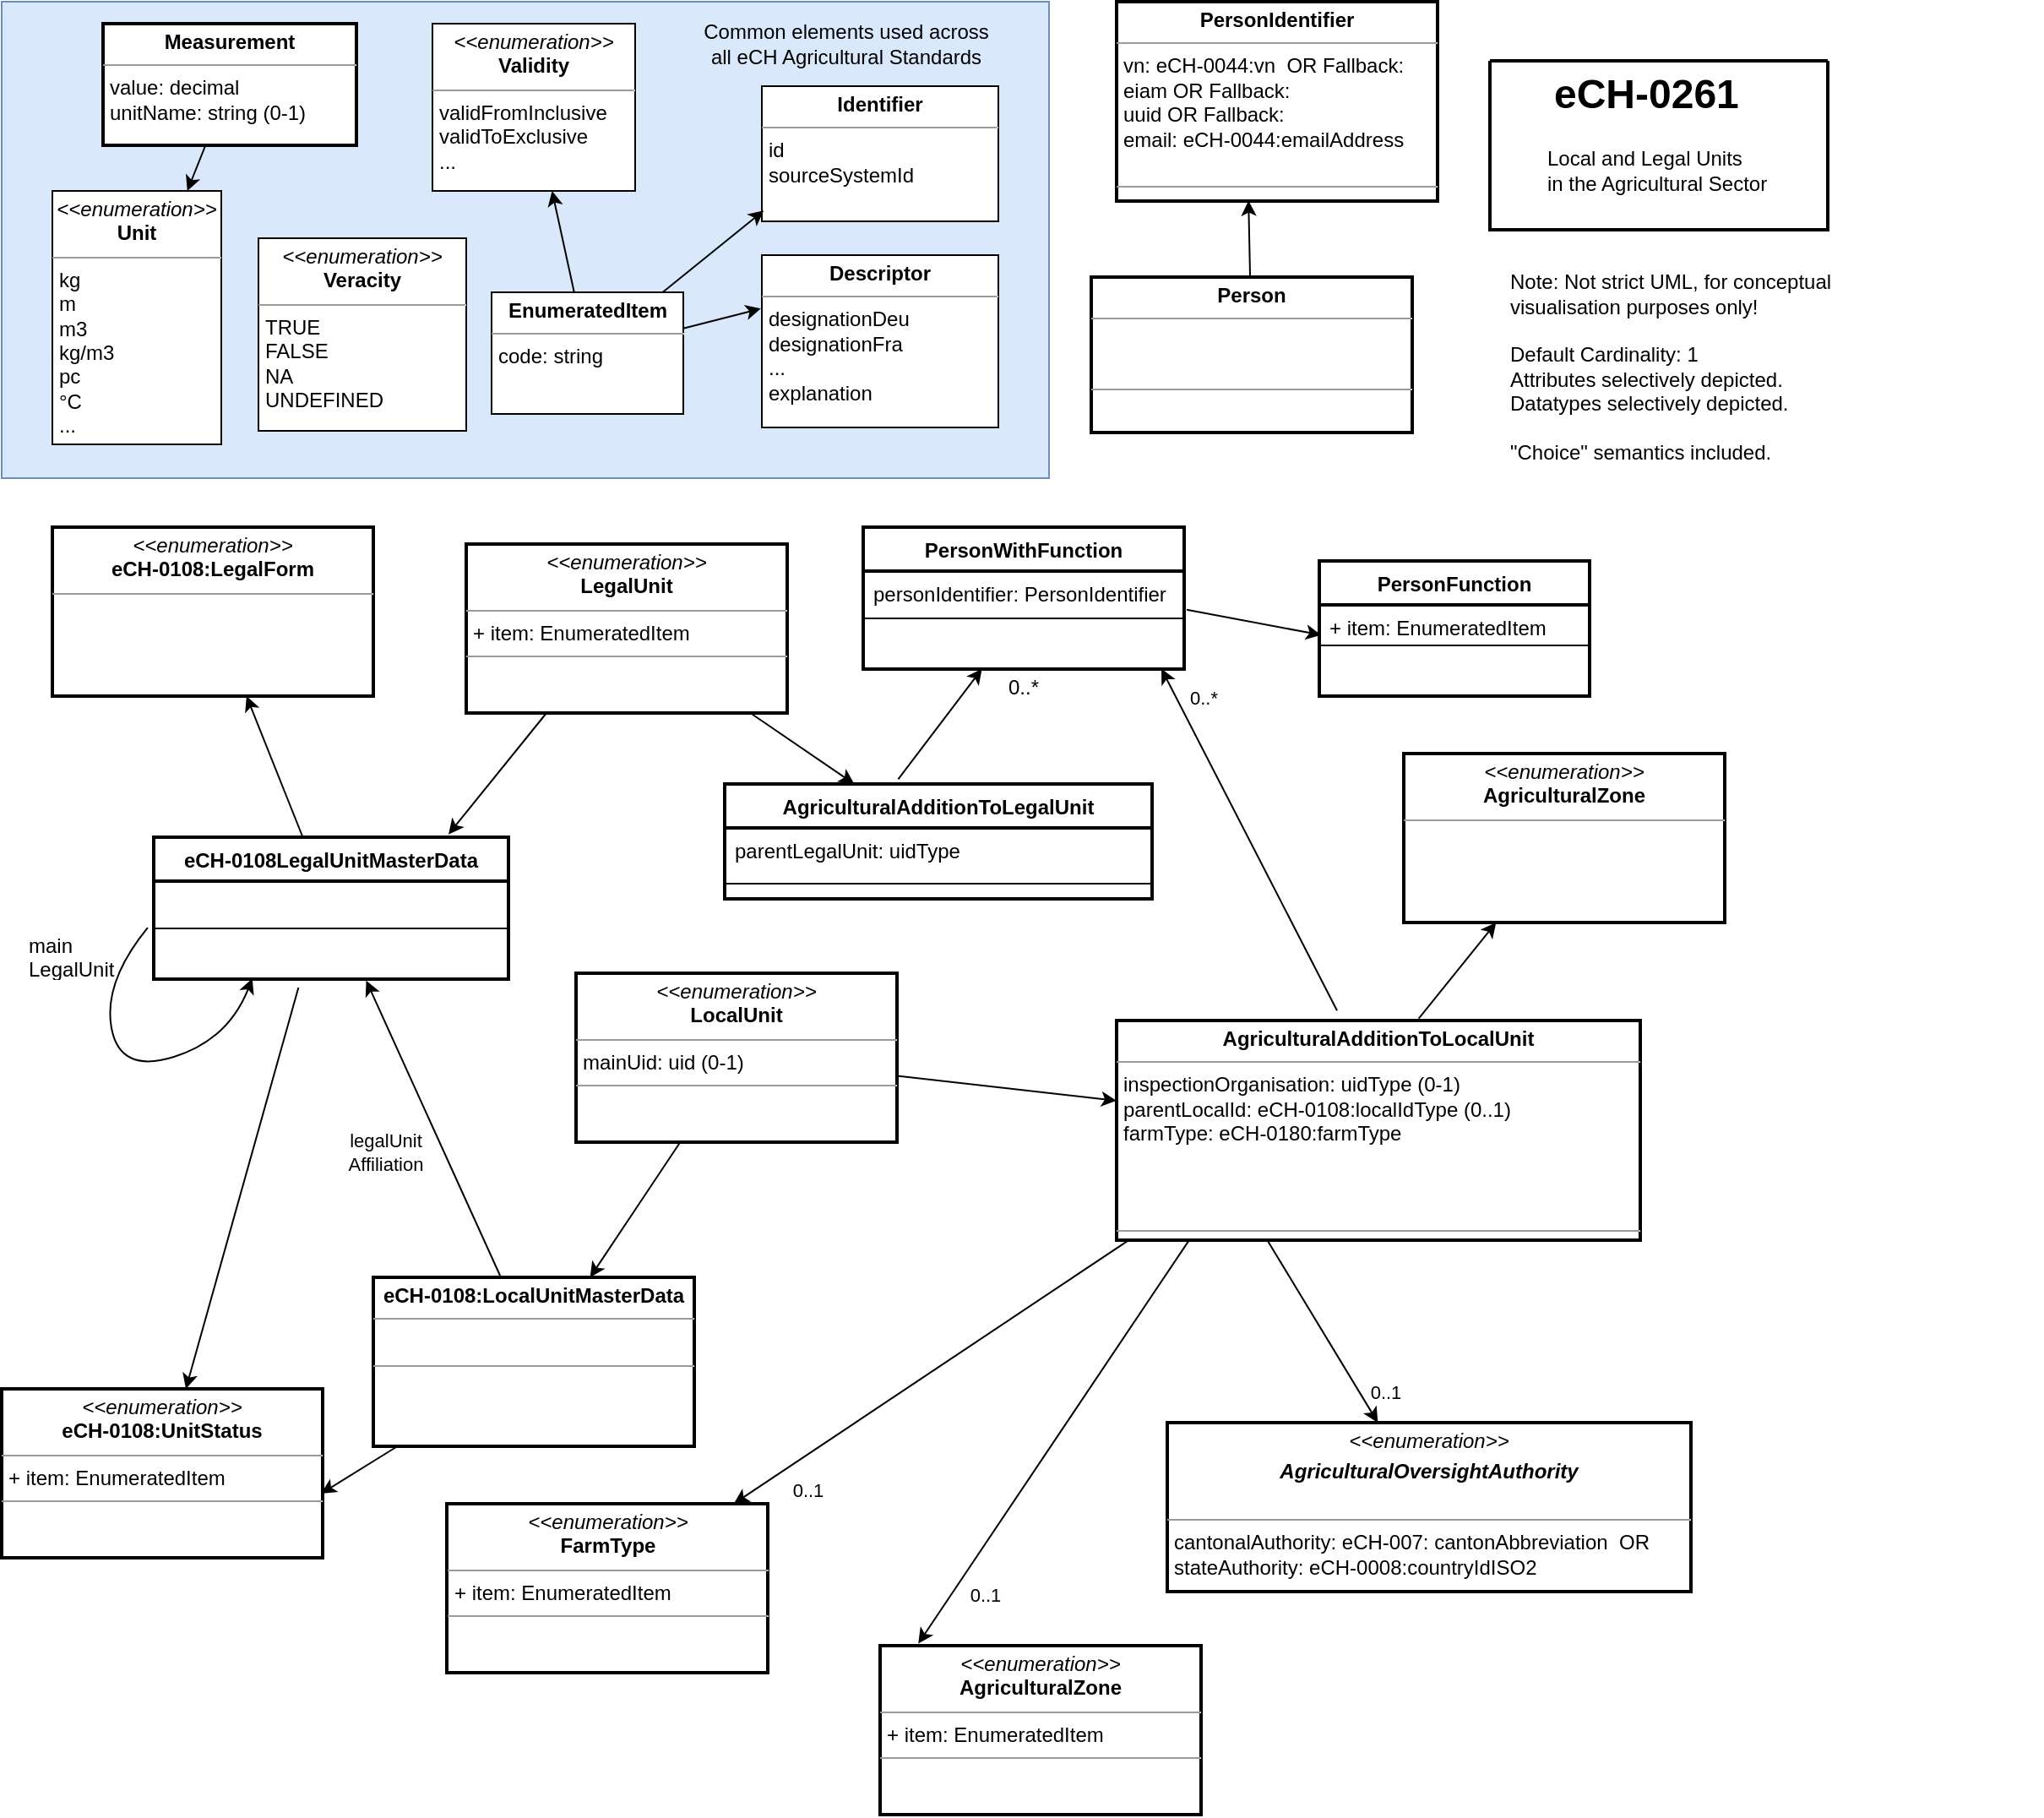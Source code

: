 <mxfile version="23.1.1" type="device">
  <diagram id="C5RBs43oDa-KdzZeNtuy" name="Page-1">
    <mxGraphModel dx="1514" dy="831" grid="1" gridSize="10" guides="1" tooltips="1" connect="1" arrows="1" fold="1" page="1" pageScale="1" pageWidth="1169" pageHeight="1654" math="0" shadow="0">
      <root>
        <mxCell id="WIyWlLk6GJQsqaUBKTNV-0" />
        <mxCell id="WIyWlLk6GJQsqaUBKTNV-1" parent="WIyWlLk6GJQsqaUBKTNV-0" />
        <mxCell id="9_fdUrSxjmN1W93VfHhp-2" value="" style="rounded=0;whiteSpace=wrap;html=1;fillColor=#dae8fc;strokeColor=#6c8ebf;fontFamily=Helvetica;" parent="WIyWlLk6GJQsqaUBKTNV-1" vertex="1">
          <mxGeometry x="30" y="28" width="620" height="282" as="geometry" />
        </mxCell>
        <mxCell id="9_fdUrSxjmN1W93VfHhp-0" value="&lt;p style=&quot;margin:0px;margin-top:4px;text-align:center;&quot;&gt;&lt;i&gt;&amp;lt;&amp;lt;enumeration&amp;gt;&amp;gt;&lt;/i&gt;&lt;br&gt;&lt;b&gt;Unit&lt;/b&gt;&lt;/p&gt;&lt;hr size=&quot;1&quot;&gt;&lt;p style=&quot;margin:0px;margin-left:4px;&quot;&gt;kg&lt;/p&gt;&lt;p style=&quot;margin:0px;margin-left:4px;&quot;&gt;m&lt;/p&gt;&lt;p style=&quot;margin:0px;margin-left:4px;&quot;&gt;m3&lt;/p&gt;&lt;p style=&quot;margin:0px;margin-left:4px;&quot;&gt;kg/m3&lt;/p&gt;&lt;p style=&quot;margin:0px;margin-left:4px;&quot;&gt;pc&lt;/p&gt;&lt;p style=&quot;margin:0px;margin-left:4px;&quot;&gt;°C&lt;/p&gt;&lt;p style=&quot;margin:0px;margin-left:4px;&quot;&gt;...&lt;/p&gt;" style="verticalAlign=top;align=left;overflow=fill;fontSize=12;fontFamily=Helvetica;html=1;sketch=0;" parent="WIyWlLk6GJQsqaUBKTNV-1" vertex="1">
          <mxGeometry x="60" y="140" width="100" height="150" as="geometry" />
        </mxCell>
        <mxCell id="9_fdUrSxjmN1W93VfHhp-4" value="Common elements used across all eCH Agricultural Standards" style="text;html=1;strokeColor=none;fillColor=none;align=center;verticalAlign=middle;whiteSpace=wrap;rounded=0;strokeWidth=2;fontFamily=Helvetica;" parent="WIyWlLk6GJQsqaUBKTNV-1" vertex="1">
          <mxGeometry x="440" y="38" width="180" height="30" as="geometry" />
        </mxCell>
        <mxCell id="9_fdUrSxjmN1W93VfHhp-12" value="&lt;p style=&quot;margin:0px;margin-top:4px;text-align:center;&quot;&gt;&lt;b&gt;Identifier&lt;/b&gt;&lt;/p&gt;&lt;hr size=&quot;1&quot;&gt;&lt;p style=&quot;margin:0px;margin-left:4px;&quot;&gt;id&lt;/p&gt;&lt;p style=&quot;margin:0px;margin-left:4px;&quot;&gt;sourceSystemId&lt;/p&gt;" style="verticalAlign=top;align=left;overflow=fill;fontSize=12;fontFamily=Helvetica;html=1;sketch=0;" parent="WIyWlLk6GJQsqaUBKTNV-1" vertex="1">
          <mxGeometry x="480" y="78" width="140" height="80" as="geometry" />
        </mxCell>
        <mxCell id="9_fdUrSxjmN1W93VfHhp-13" value="&lt;p style=&quot;margin:0px;margin-top:4px;text-align:center;&quot;&gt;&lt;b&gt;Descriptor&lt;/b&gt;&lt;/p&gt;&lt;hr size=&quot;1&quot;&gt;&lt;p style=&quot;margin:0px;margin-left:4px;&quot;&gt;designationDeu&lt;/p&gt;&lt;p style=&quot;margin:0px;margin-left:4px;&quot;&gt;designationFra&lt;/p&gt;&lt;p style=&quot;margin:0px;margin-left:4px;&quot;&gt;...&lt;/p&gt;&lt;p style=&quot;margin:0px;margin-left:4px;&quot;&gt;explanation&lt;/p&gt;" style="verticalAlign=top;align=left;overflow=fill;fontSize=12;fontFamily=Helvetica;html=1;sketch=0;" parent="WIyWlLk6GJQsqaUBKTNV-1" vertex="1">
          <mxGeometry x="480" y="178" width="140" height="102" as="geometry" />
        </mxCell>
        <mxCell id="A5fvS7BDDAw0l9XVEY4Y-0" value="eCH-0108LegalUnitMasterData" style="swimlane;fontStyle=1;align=center;verticalAlign=top;childLayout=stackLayout;horizontal=1;startSize=26;horizontalStack=0;resizeParent=1;resizeParentMax=0;resizeLast=0;collapsible=1;marginBottom=0;strokeWidth=2;sketch=0;fontFamily=Helvetica;" parent="WIyWlLk6GJQsqaUBKTNV-1" vertex="1">
          <mxGeometry x="120" y="522.5" width="210" height="84" as="geometry" />
        </mxCell>
        <mxCell id="A5fvS7BDDAw0l9XVEY4Y-1" value="  " style="text;strokeColor=none;fillColor=none;align=left;verticalAlign=top;spacingLeft=4;spacingRight=4;overflow=hidden;rotatable=0;points=[[0,0.5],[1,0.5]];portConstraint=eastwest;fontFamily=Helvetica;" parent="A5fvS7BDDAw0l9XVEY4Y-0" vertex="1">
          <mxGeometry y="26" width="210" height="24" as="geometry" />
        </mxCell>
        <mxCell id="A5fvS7BDDAw0l9XVEY4Y-2" value="" style="line;strokeWidth=1;fillColor=none;align=left;verticalAlign=middle;spacingTop=-1;spacingLeft=3;spacingRight=3;rotatable=0;labelPosition=right;points=[];portConstraint=eastwest;fontFamily=Helvetica;" parent="A5fvS7BDDAw0l9XVEY4Y-0" vertex="1">
          <mxGeometry y="50" width="210" height="8" as="geometry" />
        </mxCell>
        <mxCell id="A5fvS7BDDAw0l9XVEY4Y-3" value="  " style="text;strokeColor=none;fillColor=none;align=left;verticalAlign=top;spacingLeft=4;spacingRight=4;overflow=hidden;rotatable=0;points=[[0,0.5],[1,0.5]];portConstraint=eastwest;fontFamily=Helvetica;sketch=0;" parent="A5fvS7BDDAw0l9XVEY4Y-0" vertex="1">
          <mxGeometry y="58" width="210" height="26" as="geometry" />
        </mxCell>
        <mxCell id="A5fvS7BDDAw0l9XVEY4Y-30" value="" style="curved=1;endArrow=classic;html=1;sketch=0;fontFamily=Helvetica;exitX=-0.017;exitY=-0.169;exitDx=0;exitDy=0;exitPerimeter=0;entryX=0.278;entryY=0.985;entryDx=0;entryDy=0;entryPerimeter=0;" parent="A5fvS7BDDAw0l9XVEY4Y-0" source="A5fvS7BDDAw0l9XVEY4Y-3" target="A5fvS7BDDAw0l9XVEY4Y-3" edge="1">
          <mxGeometry width="50" height="50" relative="1" as="geometry">
            <mxPoint x="420.004" y="143.056" as="sourcePoint" />
            <mxPoint x="194.99" y="149.714" as="targetPoint" />
            <Array as="points">
              <mxPoint x="-30" y="86" />
              <mxPoint x="-20" y="140" />
              <mxPoint x="44" y="120" />
            </Array>
          </mxGeometry>
        </mxCell>
        <mxCell id="A5fvS7BDDAw0l9XVEY4Y-4" value="AgriculturalAdditionToLegalUnit" style="swimlane;fontStyle=1;align=center;verticalAlign=top;childLayout=stackLayout;horizontal=1;startSize=26;horizontalStack=0;resizeParent=1;resizeParentMax=0;resizeLast=0;collapsible=1;marginBottom=0;strokeWidth=2;sketch=0;fontFamily=Helvetica;" parent="WIyWlLk6GJQsqaUBKTNV-1" vertex="1">
          <mxGeometry x="458" y="491" width="253" height="68" as="geometry" />
        </mxCell>
        <mxCell id="A5fvS7BDDAw0l9XVEY4Y-7" value="parentLegalUnit: uidType" style="text;strokeColor=none;fillColor=none;align=left;verticalAlign=top;spacingLeft=4;spacingRight=4;overflow=hidden;rotatable=0;points=[[0,0.5],[1,0.5]];portConstraint=eastwest;sketch=0;fontFamily=Helvetica;" parent="A5fvS7BDDAw0l9XVEY4Y-4" vertex="1">
          <mxGeometry y="26" width="253" height="24" as="geometry" />
        </mxCell>
        <mxCell id="A5fvS7BDDAw0l9XVEY4Y-6" value="" style="line;strokeWidth=1;fillColor=none;align=left;verticalAlign=middle;spacingTop=-1;spacingLeft=3;spacingRight=3;rotatable=0;labelPosition=right;points=[];portConstraint=eastwest;fontFamily=Helvetica;" parent="A5fvS7BDDAw0l9XVEY4Y-4" vertex="1">
          <mxGeometry y="50" width="253" height="18" as="geometry" />
        </mxCell>
        <mxCell id="A5fvS7BDDAw0l9XVEY4Y-5" value="main&#xa;LegalUnit" style="text;strokeColor=none;fillColor=none;align=left;verticalAlign=top;spacingLeft=4;spacingRight=4;overflow=hidden;rotatable=0;points=[[0,0.5],[1,0.5]];portConstraint=eastwest;fontFamily=Helvetica;" parent="WIyWlLk6GJQsqaUBKTNV-1" vertex="1">
          <mxGeometry x="40" y="573" width="70" height="30" as="geometry" />
        </mxCell>
        <mxCell id="A5fvS7BDDAw0l9XVEY4Y-33" value="&lt;p style=&quot;margin:0px;margin-top:4px;text-align:center;&quot;&gt;&lt;b&gt;EnumeratedItem&lt;/b&gt;&lt;/p&gt;&lt;hr size=&quot;1&quot;&gt;&lt;p style=&quot;margin:0px;margin-left:4px;&quot;&gt;code: string&lt;/p&gt;" style="verticalAlign=top;align=left;overflow=fill;fontSize=12;fontFamily=Helvetica;html=1;sketch=0;" parent="WIyWlLk6GJQsqaUBKTNV-1" vertex="1">
          <mxGeometry x="320" y="200" width="113.5" height="72" as="geometry" />
        </mxCell>
        <mxCell id="A5fvS7BDDAw0l9XVEY4Y-39" value="PersonFunction" style="swimlane;fontStyle=1;align=center;verticalAlign=top;childLayout=stackLayout;horizontal=1;startSize=26;horizontalStack=0;resizeParent=1;resizeParentMax=0;resizeLast=0;collapsible=1;marginBottom=0;strokeWidth=2;sketch=0;fontFamily=Helvetica;" parent="WIyWlLk6GJQsqaUBKTNV-1" vertex="1">
          <mxGeometry x="810" y="359" width="160" height="80" as="geometry" />
        </mxCell>
        <mxCell id="A5fvS7BDDAw0l9XVEY4Y-40" value="+ item: EnumeratedItem" style="text;strokeColor=none;fillColor=none;align=left;verticalAlign=top;spacingLeft=4;spacingRight=4;overflow=hidden;rotatable=0;points=[[0,0.5],[1,0.5]];portConstraint=eastwest;fontFamily=Helvetica;sketch=0;" parent="A5fvS7BDDAw0l9XVEY4Y-39" vertex="1">
          <mxGeometry y="26" width="160" height="20" as="geometry" />
        </mxCell>
        <mxCell id="A5fvS7BDDAw0l9XVEY4Y-41" value="" style="line;strokeWidth=1;fillColor=none;align=left;verticalAlign=middle;spacingTop=-1;spacingLeft=3;spacingRight=3;rotatable=0;labelPosition=right;points=[];portConstraint=eastwest;fontFamily=Helvetica;" parent="A5fvS7BDDAw0l9XVEY4Y-39" vertex="1">
          <mxGeometry y="46" width="160" height="8" as="geometry" />
        </mxCell>
        <mxCell id="A5fvS7BDDAw0l9XVEY4Y-42" value="  " style="text;strokeColor=none;fillColor=none;align=left;verticalAlign=top;spacingLeft=4;spacingRight=4;overflow=hidden;rotatable=0;points=[[0,0.5],[1,0.5]];portConstraint=eastwest;fontFamily=Helvetica;sketch=0;" parent="A5fvS7BDDAw0l9XVEY4Y-39" vertex="1">
          <mxGeometry y="54" width="160" height="26" as="geometry" />
        </mxCell>
        <mxCell id="A5fvS7BDDAw0l9XVEY4Y-43" value="PersonWithFunction" style="swimlane;fontStyle=1;align=center;verticalAlign=top;childLayout=stackLayout;horizontal=1;startSize=26;horizontalStack=0;resizeParent=1;resizeParentMax=0;resizeLast=0;collapsible=1;marginBottom=0;strokeWidth=2;sketch=0;fontFamily=Helvetica;" parent="WIyWlLk6GJQsqaUBKTNV-1" vertex="1">
          <mxGeometry x="540" y="339" width="190" height="84" as="geometry" />
        </mxCell>
        <mxCell id="A5fvS7BDDAw0l9XVEY4Y-44" value="personIdentifier: PersonIdentifier" style="text;strokeColor=none;fillColor=none;align=left;verticalAlign=top;spacingLeft=4;spacingRight=4;overflow=hidden;rotatable=0;points=[[0,0.5],[1,0.5]];portConstraint=eastwest;fontFamily=Helvetica;" parent="A5fvS7BDDAw0l9XVEY4Y-43" vertex="1">
          <mxGeometry y="26" width="190" height="24" as="geometry" />
        </mxCell>
        <mxCell id="A5fvS7BDDAw0l9XVEY4Y-45" value="" style="line;strokeWidth=1;fillColor=none;align=left;verticalAlign=middle;spacingTop=-1;spacingLeft=3;spacingRight=3;rotatable=0;labelPosition=right;points=[];portConstraint=eastwest;fontFamily=Helvetica;" parent="A5fvS7BDDAw0l9XVEY4Y-43" vertex="1">
          <mxGeometry y="50" width="190" height="8" as="geometry" />
        </mxCell>
        <mxCell id="A5fvS7BDDAw0l9XVEY4Y-46" value="  " style="text;strokeColor=none;fillColor=none;align=left;verticalAlign=top;spacingLeft=4;spacingRight=4;overflow=hidden;rotatable=0;points=[[0,0.5],[1,0.5]];portConstraint=eastwest;fontFamily=Helvetica;sketch=0;" parent="A5fvS7BDDAw0l9XVEY4Y-43" vertex="1">
          <mxGeometry y="58" width="190" height="26" as="geometry" />
        </mxCell>
        <mxCell id="A5fvS7BDDAw0l9XVEY4Y-48" value="" style="endArrow=classic;html=1;sketch=0;fontFamily=Helvetica;curved=1;exitX=1.008;exitY=0.955;exitDx=0;exitDy=0;entryX=0.007;entryY=0.892;entryDx=0;entryDy=0;entryPerimeter=0;exitPerimeter=0;" parent="WIyWlLk6GJQsqaUBKTNV-1" source="A5fvS7BDDAw0l9XVEY4Y-44" target="A5fvS7BDDAw0l9XVEY4Y-40" edge="1">
          <mxGeometry width="50" height="50" relative="1" as="geometry">
            <mxPoint x="652.94" y="546" as="sourcePoint" />
            <mxPoint x="510" y="389" as="targetPoint" />
          </mxGeometry>
        </mxCell>
        <mxCell id="A5fvS7BDDAw0l9XVEY4Y-51" value="&lt;p style=&quot;margin:0px;margin-top:4px;text-align:center;&quot;&gt;&lt;i&gt;&amp;lt;&amp;lt;enumeration&amp;gt;&amp;gt;&lt;/i&gt;&lt;br&gt;&lt;b&gt;AgriculturalZone&lt;/b&gt;&lt;/p&gt;&lt;hr size=&quot;1&quot;&gt;&lt;p style=&quot;margin:0px;margin-left:4px;&quot;&gt;+ item: EnumeratedItem&lt;br&gt;&lt;/p&gt;&lt;hr size=&quot;1&quot;&gt;&lt;p style=&quot;margin:0px;margin-left:4px;&quot;&gt;&lt;br&gt;&lt;/p&gt;" style="verticalAlign=top;align=left;overflow=fill;fontSize=12;fontFamily=Helvetica;html=1;sketch=0;strokeWidth=2;" parent="WIyWlLk6GJQsqaUBKTNV-1" vertex="1">
          <mxGeometry x="550" y="1001" width="190" height="100" as="geometry" />
        </mxCell>
        <mxCell id="A5fvS7BDDAw0l9XVEY4Y-52" value="&lt;p style=&quot;margin:0px;margin-top:4px;text-align:center;&quot;&gt;&lt;i&gt;&amp;lt;&amp;lt;enumeration&amp;gt;&amp;gt;&lt;/i&gt;&lt;br&gt;&lt;b&gt;FarmType&lt;/b&gt;&lt;/p&gt;&lt;hr size=&quot;1&quot;&gt;&lt;p style=&quot;margin:0px;margin-left:4px;&quot;&gt;+ item: EnumeratedItem&lt;br&gt;&lt;/p&gt;&lt;hr size=&quot;1&quot;&gt;&lt;p style=&quot;margin:0px;margin-left:4px;&quot;&gt;&lt;br&gt;&lt;/p&gt;" style="verticalAlign=top;align=left;overflow=fill;fontSize=12;fontFamily=Helvetica;html=1;sketch=0;strokeWidth=2;" parent="WIyWlLk6GJQsqaUBKTNV-1" vertex="1">
          <mxGeometry x="293.5" y="917" width="190" height="100" as="geometry" />
        </mxCell>
        <mxCell id="A5fvS7BDDAw0l9XVEY4Y-53" value="&lt;p style=&quot;margin:0px;margin-top:4px;text-align:center;&quot;&gt;&lt;i&gt;&amp;lt;&amp;lt;enumeration&amp;gt;&amp;gt;&lt;/i&gt;&lt;br&gt;&lt;b&gt;eCH-0108:LegalForm&lt;/b&gt;&lt;/p&gt;&lt;hr size=&quot;1&quot;&gt;&lt;p style=&quot;margin:0px;margin-left:4px;&quot;&gt;&lt;/p&gt;&lt;p style=&quot;margin:0px;margin-left:4px;&quot;&gt;&lt;br&gt;&lt;/p&gt;" style="verticalAlign=top;align=left;overflow=fill;fontSize=12;fontFamily=Helvetica;html=1;sketch=0;strokeWidth=2;" parent="WIyWlLk6GJQsqaUBKTNV-1" vertex="1">
          <mxGeometry x="60" y="339" width="190" height="100" as="geometry" />
        </mxCell>
        <mxCell id="A5fvS7BDDAw0l9XVEY4Y-54" value="&lt;p style=&quot;margin:0px;margin-top:4px;text-align:center;&quot;&gt;&lt;b&gt;eCH-0108:L&lt;/b&gt;&lt;b style=&quot;background-color: initial;&quot;&gt;ocalUnitMasterData&lt;/b&gt;&lt;/p&gt;&lt;hr size=&quot;1&quot;&gt;&lt;p style=&quot;margin:0px;margin-left:4px;&quot;&gt;&amp;nbsp;&lt;br&gt;&lt;/p&gt;&lt;hr size=&quot;1&quot;&gt;&lt;p style=&quot;margin:0px;margin-left:4px;&quot;&gt;&lt;br&gt;&lt;/p&gt;" style="verticalAlign=top;align=left;overflow=fill;fontSize=12;fontFamily=Helvetica;html=1;sketch=0;strokeWidth=2;" parent="WIyWlLk6GJQsqaUBKTNV-1" vertex="1">
          <mxGeometry x="250" y="783" width="190" height="100" as="geometry" />
        </mxCell>
        <mxCell id="A5fvS7BDDAw0l9XVEY4Y-55" value="&lt;p style=&quot;margin:0px;margin-top:4px;text-align:center;&quot;&gt;&lt;i&gt;&amp;lt;&amp;lt;enumeration&amp;gt;&amp;gt;&lt;/i&gt;&lt;br&gt;&lt;b&gt;eCH-0108:UnitStatus&lt;/b&gt;&lt;/p&gt;&lt;hr size=&quot;1&quot;&gt;&lt;p style=&quot;margin:0px;margin-left:4px;&quot;&gt;+ item: EnumeratedItem&amp;nbsp;&amp;nbsp;&lt;/p&gt;&lt;hr size=&quot;1&quot;&gt;&lt;p style=&quot;margin:0px;margin-left:4px;&quot;&gt;&lt;br&gt;&lt;/p&gt;" style="verticalAlign=top;align=left;overflow=fill;fontSize=12;fontFamily=Helvetica;html=1;sketch=0;strokeWidth=2;" parent="WIyWlLk6GJQsqaUBKTNV-1" vertex="1">
          <mxGeometry x="30" y="849" width="190" height="100" as="geometry" />
        </mxCell>
        <mxCell id="A5fvS7BDDAw0l9XVEY4Y-56" value="" style="endArrow=classic;html=1;sketch=0;fontFamily=Helvetica;curved=1;exitX=0.408;exitY=1.192;exitDx=0;exitDy=0;exitPerimeter=0;" parent="WIyWlLk6GJQsqaUBKTNV-1" source="A5fvS7BDDAw0l9XVEY4Y-3" target="A5fvS7BDDAw0l9XVEY4Y-55" edge="1">
          <mxGeometry width="50" height="50" relative="1" as="geometry">
            <mxPoint x="370" y="773" as="sourcePoint" />
            <mxPoint x="420" y="723" as="targetPoint" />
          </mxGeometry>
        </mxCell>
        <mxCell id="A5fvS7BDDAw0l9XVEY4Y-63" value="legalUnit&lt;br&gt;Affiliation" style="edgeLabel;resizable=0;html=1;align=center;verticalAlign=middle;strokeWidth=2;fontFamily=Helvetica;" parent="WIyWlLk6GJQsqaUBKTNV-1" connectable="0" vertex="1">
          <mxGeometry x="280.0" y="660.996" as="geometry">
            <mxPoint x="-23" y="48" as="offset" />
          </mxGeometry>
        </mxCell>
        <mxCell id="A5fvS7BDDAw0l9XVEY4Y-35" value="  " style="text;strokeColor=none;fillColor=none;align=left;verticalAlign=top;spacingLeft=4;spacingRight=4;overflow=hidden;rotatable=0;points=[[0,0.5],[1,0.5]];portConstraint=eastwest;fontFamily=Helvetica;" parent="WIyWlLk6GJQsqaUBKTNV-1" vertex="1">
          <mxGeometry x="690" y="893" width="160" height="24" as="geometry" />
        </mxCell>
        <mxCell id="A5fvS7BDDAw0l9XVEY4Y-75" value="" style="endArrow=classic;html=1;sketch=0;fontFamily=Helvetica;curved=1;exitX=0.02;exitY=1.005;exitDx=0;exitDy=0;exitPerimeter=0;" parent="WIyWlLk6GJQsqaUBKTNV-1" source="rzEtL8piYvgAkyVDYDZv-19" target="A5fvS7BDDAw0l9XVEY4Y-52" edge="1">
          <mxGeometry width="50" height="50" relative="1" as="geometry">
            <mxPoint x="682.5" y="769" as="sourcePoint" />
            <mxPoint x="580" y="703" as="targetPoint" />
          </mxGeometry>
        </mxCell>
        <mxCell id="A5fvS7BDDAw0l9XVEY4Y-76" value="0..1" style="edgeLabel;resizable=0;html=1;align=center;verticalAlign=middle;sketch=1;fontFamily=Helvetica;strokeWidth=2;" parent="WIyWlLk6GJQsqaUBKTNV-1" connectable="0" vertex="1">
          <mxGeometry x="619.999" y="968.998" as="geometry">
            <mxPoint x="-8" y="2" as="offset" />
          </mxGeometry>
        </mxCell>
        <mxCell id="A5fvS7BDDAw0l9XVEY4Y-82" value="" style="endArrow=classic;html=1;sketch=0;fontFamily=Helvetica;curved=1;exitX=0.143;exitY=0.984;exitDx=0;exitDy=0;exitPerimeter=0;entryX=0.119;entryY=-0.012;entryDx=0;entryDy=0;entryPerimeter=0;" parent="WIyWlLk6GJQsqaUBKTNV-1" source="rzEtL8piYvgAkyVDYDZv-19" target="A5fvS7BDDAw0l9XVEY4Y-51" edge="1">
          <mxGeometry width="50" height="50" relative="1" as="geometry">
            <mxPoint x="715.5" y="770.224" as="sourcePoint" />
            <mxPoint x="570" y="991" as="targetPoint" />
          </mxGeometry>
        </mxCell>
        <mxCell id="A5fvS7BDDAw0l9XVEY4Y-83" value="0..1" style="edgeLabel;resizable=0;html=1;align=center;verticalAlign=middle;sketch=1;fontFamily=Helvetica;strokeWidth=2;" parent="WIyWlLk6GJQsqaUBKTNV-1" connectable="0" vertex="1">
          <mxGeometry x="519.999" y="892.998" as="geometry">
            <mxPoint x="-13" y="16" as="offset" />
          </mxGeometry>
        </mxCell>
        <mxCell id="A5fvS7BDDAw0l9XVEY4Y-84" value="&lt;p style=&quot;margin:0px;margin-top:4px;text-align:center;&quot;&gt;&lt;i&gt;&amp;lt;&amp;lt;enumeration&amp;gt;&amp;gt;&lt;/i&gt;&lt;br&gt;&lt;/p&gt;&lt;p style=&quot;margin:0px;margin-top:4px;text-align:center;&quot;&gt;&lt;i&gt;&lt;b&gt;AgriculturalOversightAuthority&lt;/b&gt;&lt;/i&gt;&lt;/p&gt;&lt;p style=&quot;margin:0px;margin-left:4px;&quot;&gt;&amp;nbsp;&amp;nbsp;&lt;/p&gt;&lt;hr size=&quot;1&quot;&gt;&lt;p style=&quot;margin:0px;margin-left:4px;&quot;&gt;cantonalAuthority: eCH-007: cantonAbbreviation&amp;nbsp; OR&lt;/p&gt;&lt;p style=&quot;margin:0px;margin-left:4px;&quot;&gt;stateAuthority: eCH-0008:countryIdISO2&lt;/p&gt;" style="verticalAlign=top;align=left;overflow=fill;fontSize=12;fontFamily=Helvetica;html=1;sketch=0;strokeWidth=2;" parent="WIyWlLk6GJQsqaUBKTNV-1" vertex="1">
          <mxGeometry x="720" y="869" width="310" height="100" as="geometry" />
        </mxCell>
        <mxCell id="A5fvS7BDDAw0l9XVEY4Y-85" value="" style="endArrow=classic;html=1;sketch=0;fontFamily=Helvetica;curved=1;exitX=0.288;exitY=1.001;exitDx=0;exitDy=0;exitPerimeter=0;" parent="WIyWlLk6GJQsqaUBKTNV-1" source="rzEtL8piYvgAkyVDYDZv-19" target="A5fvS7BDDAw0l9XVEY4Y-84" edge="1">
          <mxGeometry width="50" height="50" relative="1" as="geometry">
            <mxPoint x="774" y="768" as="sourcePoint" />
            <mxPoint x="622.5" y="953" as="targetPoint" />
          </mxGeometry>
        </mxCell>
        <mxCell id="A5fvS7BDDAw0l9XVEY4Y-86" value="0..1" style="edgeLabel;resizable=0;html=1;align=center;verticalAlign=middle;sketch=1;fontFamily=Helvetica;strokeWidth=2;" parent="WIyWlLk6GJQsqaUBKTNV-1" connectable="0" vertex="1">
          <mxGeometry x="710.999" y="968.998" as="geometry">
            <mxPoint x="138" y="-118" as="offset" />
          </mxGeometry>
        </mxCell>
        <mxCell id="A5fvS7BDDAw0l9XVEY4Y-88" value="" style="endArrow=classic;html=1;sketch=0;fontFamily=Helvetica;curved=1;exitX=0.406;exitY=-0.042;exitDx=0;exitDy=0;entryX=0.37;entryY=0.994;entryDx=0;entryDy=0;entryPerimeter=0;exitPerimeter=0;" parent="WIyWlLk6GJQsqaUBKTNV-1" source="A5fvS7BDDAw0l9XVEY4Y-4" target="A5fvS7BDDAw0l9XVEY4Y-46" edge="1">
          <mxGeometry width="50" height="50" relative="1" as="geometry">
            <mxPoint x="703.14" y="621.9" as="sourcePoint" />
            <mxPoint x="550" y="489" as="targetPoint" />
          </mxGeometry>
        </mxCell>
        <mxCell id="A5fvS7BDDAw0l9XVEY4Y-90" value="" style="endArrow=classic;html=1;sketch=0;fontFamily=Helvetica;curved=1;" parent="WIyWlLk6GJQsqaUBKTNV-1" source="A5fvS7BDDAw0l9XVEY4Y-0" target="A5fvS7BDDAw0l9XVEY4Y-53" edge="1">
          <mxGeometry width="50" height="50" relative="1" as="geometry">
            <mxPoint x="395.83" y="442.0" as="sourcePoint" />
            <mxPoint x="310.79" y="349.34" as="targetPoint" />
          </mxGeometry>
        </mxCell>
        <mxCell id="A5fvS7BDDAw0l9XVEY4Y-92" value="" style="endArrow=classic;html=1;sketch=0;fontFamily=Helvetica;curved=1;entryX=0.995;entryY=0.62;entryDx=0;entryDy=0;entryPerimeter=0;" parent="WIyWlLk6GJQsqaUBKTNV-1" source="A5fvS7BDDAw0l9XVEY4Y-54" target="A5fvS7BDDAw0l9XVEY4Y-55" edge="1">
          <mxGeometry width="50" height="50" relative="1" as="geometry">
            <mxPoint x="402.4" y="712.0" as="sourcePoint" />
            <mxPoint x="317.36" y="619.34" as="targetPoint" />
          </mxGeometry>
        </mxCell>
        <mxCell id="A5fvS7BDDAw0l9XVEY4Y-94" value="" style="endArrow=classic;html=1;sketch=0;fontFamily=Helvetica;curved=1;entryX=0.929;entryY=0.994;entryDx=0;entryDy=0;entryPerimeter=0;exitX=0.421;exitY=-0.045;exitDx=0;exitDy=0;exitPerimeter=0;" parent="WIyWlLk6GJQsqaUBKTNV-1" source="rzEtL8piYvgAkyVDYDZv-19" target="A5fvS7BDDAw0l9XVEY4Y-46" edge="1">
          <mxGeometry width="50" height="50" relative="1" as="geometry">
            <mxPoint x="800" y="621" as="sourcePoint" />
            <mxPoint x="845.58" y="399.0" as="targetPoint" />
          </mxGeometry>
        </mxCell>
        <mxCell id="A5fvS7BDDAw0l9XVEY4Y-95" value="0..*" style="edgeLabel;resizable=0;html=1;align=right;verticalAlign=bottom;strokeWidth=2;fontFamily=Helvetica;" parent="WIyWlLk6GJQsqaUBKTNV-1" connectable="0" vertex="1">
          <mxGeometry x="750.004" y="448.998" as="geometry" />
        </mxCell>
        <mxCell id="A5fvS7BDDAw0l9XVEY4Y-96" value="" style="swimlane;startSize=0;sketch=0;fontFamily=Helvetica;strokeWidth=2;" parent="WIyWlLk6GJQsqaUBKTNV-1" vertex="1">
          <mxGeometry x="911" y="63" width="200" height="100" as="geometry" />
        </mxCell>
        <mxCell id="A5fvS7BDDAw0l9XVEY4Y-99" value="&lt;span style=&quot;color: rgba(0, 0, 0, 0); font-size: 0px; text-align: start;&quot;&gt;ss&lt;/span&gt;" style="text;html=1;strokeColor=none;fillColor=none;align=center;verticalAlign=middle;whiteSpace=wrap;rounded=0;strokeWidth=2;fontFamily=Helvetica;" parent="A5fvS7BDDAw0l9XVEY4Y-96" vertex="1">
          <mxGeometry x="96.6" y="50" width="230" height="30" as="geometry" />
        </mxCell>
        <mxCell id="rzEtL8piYvgAkyVDYDZv-4" value="&lt;p style=&quot;margin:0px;margin-top:4px;text-align:center;&quot;&gt;&lt;i&gt;&amp;lt;&amp;lt;enumeration&amp;gt;&amp;gt;&lt;/i&gt;&lt;br&gt;&lt;b&gt;LegalUnit&lt;/b&gt;&lt;/p&gt;&lt;hr size=&quot;1&quot;&gt;&lt;p style=&quot;margin:0px;margin-left:4px;&quot;&gt;+ item: EnumeratedItem&amp;nbsp;&amp;nbsp;&lt;/p&gt;&lt;hr size=&quot;1&quot;&gt;&lt;p style=&quot;margin:0px;margin-left:4px;&quot;&gt;&lt;br&gt;&lt;/p&gt;" style="verticalAlign=top;align=left;overflow=fill;fontSize=12;fontFamily=Helvetica;html=1;sketch=0;strokeWidth=2;" parent="WIyWlLk6GJQsqaUBKTNV-1" vertex="1">
          <mxGeometry x="305" y="349" width="190" height="100" as="geometry" />
        </mxCell>
        <mxCell id="rzEtL8piYvgAkyVDYDZv-6" style="rounded=0;orthogonalLoop=1;jettySize=auto;html=1;" parent="WIyWlLk6GJQsqaUBKTNV-1" source="rzEtL8piYvgAkyVDYDZv-4" target="A5fvS7BDDAw0l9XVEY4Y-4" edge="1">
          <mxGeometry relative="1" as="geometry" />
        </mxCell>
        <mxCell id="rzEtL8piYvgAkyVDYDZv-14" style="rounded=0;orthogonalLoop=1;jettySize=auto;html=1;" parent="WIyWlLk6GJQsqaUBKTNV-1" source="rzEtL8piYvgAkyVDYDZv-13" target="rzEtL8piYvgAkyVDYDZv-19" edge="1">
          <mxGeometry relative="1" as="geometry">
            <mxPoint x="688" y="685" as="targetPoint" />
          </mxGeometry>
        </mxCell>
        <mxCell id="rzEtL8piYvgAkyVDYDZv-15" style="rounded=0;orthogonalLoop=1;jettySize=auto;html=1;" parent="WIyWlLk6GJQsqaUBKTNV-1" source="rzEtL8piYvgAkyVDYDZv-13" target="A5fvS7BDDAw0l9XVEY4Y-54" edge="1">
          <mxGeometry relative="1" as="geometry" />
        </mxCell>
        <mxCell id="rzEtL8piYvgAkyVDYDZv-13" value="&lt;p style=&quot;margin:0px;margin-top:4px;text-align:center;&quot;&gt;&lt;i&gt;&amp;lt;&amp;lt;enumeration&amp;gt;&amp;gt;&lt;/i&gt;&lt;br&gt;&lt;b&gt;LocalUnit&lt;/b&gt;&lt;/p&gt;&lt;hr size=&quot;1&quot;&gt;&lt;p style=&quot;margin:0px;margin-left:4px;&quot;&gt;mainUid: uid (0-1)&lt;/p&gt;&lt;hr size=&quot;1&quot;&gt;&lt;p style=&quot;margin:0px;margin-left:4px;&quot;&gt;&lt;br&gt;&lt;/p&gt;" style="verticalAlign=top;align=left;overflow=fill;fontSize=12;fontFamily=Helvetica;html=1;sketch=0;strokeWidth=2;" parent="WIyWlLk6GJQsqaUBKTNV-1" vertex="1">
          <mxGeometry x="370" y="603" width="190" height="100" as="geometry" />
        </mxCell>
        <mxCell id="rzEtL8piYvgAkyVDYDZv-17" value="" style="endArrow=classic;html=1;sketch=0;fontFamily=Helvetica;curved=1;exitX=0.25;exitY=1;exitDx=0;exitDy=0;entryX=0.831;entryY=-0.02;entryDx=0;entryDy=0;entryPerimeter=0;" parent="WIyWlLk6GJQsqaUBKTNV-1" source="rzEtL8piYvgAkyVDYDZv-4" target="A5fvS7BDDAw0l9XVEY4Y-0" edge="1">
          <mxGeometry width="50" height="50" relative="1" as="geometry">
            <mxPoint x="218" y="533" as="sourcePoint" />
            <mxPoint x="185" y="449" as="targetPoint" />
          </mxGeometry>
        </mxCell>
        <mxCell id="rzEtL8piYvgAkyVDYDZv-19" value="&lt;p style=&quot;margin:0px;margin-top:4px;text-align:center;&quot;&gt;&lt;b&gt;AgriculturalAdditionToLocalUnit&lt;/b&gt;&lt;/p&gt;&lt;hr size=&quot;1&quot;&gt;&lt;p style=&quot;margin:0px;margin-left:4px;&quot;&gt;inspectionOrganisation: uidType (0-1)&lt;/p&gt;&lt;p style=&quot;margin:0px;margin-left:4px;&quot;&gt;parentLocalId: eCH-0108:localIdType (0..1)&lt;/p&gt;&lt;p style=&quot;margin:0px;margin-left:4px;&quot;&gt;farmType: eCH-0180:farmType&lt;/p&gt;&lt;p style=&quot;margin:0px;margin-left:4px;&quot;&gt;&lt;br&gt;&lt;/p&gt;&lt;p style=&quot;margin:0px;margin-left:4px;&quot;&gt;&lt;br&gt;&lt;/p&gt;&lt;p style=&quot;margin:0px;margin-left:4px;&quot;&gt;&lt;br&gt;&lt;/p&gt;&lt;hr size=&quot;1&quot;&gt;&lt;p style=&quot;margin:0px;margin-left:4px;&quot;&gt;&lt;br&gt;&lt;/p&gt;" style="verticalAlign=top;align=left;overflow=fill;fontSize=12;fontFamily=Helvetica;html=1;sketch=0;strokeWidth=2;" parent="WIyWlLk6GJQsqaUBKTNV-1" vertex="1">
          <mxGeometry x="690" y="631" width="310" height="130" as="geometry" />
        </mxCell>
        <mxCell id="0" style="rounded=0;orthogonalLoop=1;jettySize=auto;html=1;entryX=0.599;entryY=1.035;entryDx=0;entryDy=0;entryPerimeter=0;exitX=0.395;exitY=-0.01;exitDx=0;exitDy=0;exitPerimeter=0;" parent="WIyWlLk6GJQsqaUBKTNV-1" source="A5fvS7BDDAw0l9XVEY4Y-54" target="A5fvS7BDDAw0l9XVEY4Y-3" edge="1">
          <mxGeometry relative="1" as="geometry">
            <mxPoint x="441.667" y="713" as="sourcePoint" />
            <mxPoint x="388.333" y="793" as="targetPoint" />
          </mxGeometry>
        </mxCell>
        <mxCell id="dJjOKVbPwSL5Kl3M8rIb-0" value="0..*" style="text;html=1;strokeColor=none;fillColor=none;align=center;verticalAlign=middle;whiteSpace=wrap;rounded=0;" parent="WIyWlLk6GJQsqaUBKTNV-1" vertex="1">
          <mxGeometry x="605" y="419" width="60" height="30" as="geometry" />
        </mxCell>
        <mxCell id="dJjOKVbPwSL5Kl3M8rIb-3" value="&lt;p style=&quot;margin:0px;margin-top:4px;text-align:center;&quot;&gt;&lt;i&gt;&amp;lt;&amp;lt;enumeration&amp;gt;&amp;gt;&lt;/i&gt;&lt;br&gt;&lt;b&gt;AgriculturalZone&lt;/b&gt;&lt;/p&gt;&lt;hr size=&quot;1&quot;&gt;&lt;p style=&quot;margin:0px;margin-left:4px;&quot;&gt;&lt;/p&gt;&lt;p style=&quot;margin:0px;margin-left:4px;&quot;&gt;&lt;br&gt;&lt;/p&gt;" style="verticalAlign=top;align=left;overflow=fill;fontSize=12;fontFamily=Helvetica;html=1;sketch=0;strokeWidth=2;" parent="WIyWlLk6GJQsqaUBKTNV-1" vertex="1">
          <mxGeometry x="860" y="473" width="190" height="100" as="geometry" />
        </mxCell>
        <mxCell id="dJjOKVbPwSL5Kl3M8rIb-4" value="" style="endArrow=classic;html=1;sketch=0;fontFamily=Helvetica;curved=1;exitX=0.577;exitY=-0.009;exitDx=0;exitDy=0;exitPerimeter=0;" parent="WIyWlLk6GJQsqaUBKTNV-1" source="rzEtL8piYvgAkyVDYDZv-19" target="dJjOKVbPwSL5Kl3M8rIb-3" edge="1">
          <mxGeometry width="50" height="50" relative="1" as="geometry">
            <mxPoint x="831" y="635" as="sourcePoint" />
            <mxPoint x="729" y="413" as="targetPoint" />
          </mxGeometry>
        </mxCell>
        <mxCell id="dJjOKVbPwSL5Kl3M8rIb-5" value="&lt;p style=&quot;margin:0px;margin-top:4px;text-align:center;&quot;&gt;&lt;i&gt;&amp;lt;&amp;lt;enumeration&amp;gt;&amp;gt;&lt;/i&gt;&lt;br&gt;&lt;b&gt;Validity&lt;/b&gt;&lt;/p&gt;&lt;hr size=&quot;1&quot;&gt;&lt;p style=&quot;margin:0px;margin-left:4px;&quot;&gt;validFromInclusive&lt;/p&gt;&lt;p style=&quot;margin:0px;margin-left:4px;&quot;&gt;validToExclusive&lt;/p&gt;&lt;p style=&quot;margin:0px;margin-left:4px;&quot;&gt;...&lt;/p&gt;" style="verticalAlign=top;align=left;overflow=fill;fontSize=12;fontFamily=Helvetica;html=1;sketch=0;" parent="WIyWlLk6GJQsqaUBKTNV-1" vertex="1">
          <mxGeometry x="285" y="41" width="120" height="99" as="geometry" />
        </mxCell>
        <mxCell id="dJjOKVbPwSL5Kl3M8rIb-6" value="&lt;p style=&quot;margin:0px;margin-top:4px;text-align:center;&quot;&gt;&lt;i&gt;&amp;lt;&amp;lt;enumeration&amp;gt;&amp;gt;&lt;/i&gt;&lt;br&gt;&lt;b&gt;Veracity&lt;/b&gt;&lt;/p&gt;&lt;hr size=&quot;1&quot;&gt;&lt;p style=&quot;margin:0px;margin-left:4px;&quot;&gt;TRUE&lt;/p&gt;&lt;p style=&quot;margin:0px;margin-left:4px;&quot;&gt;FALSE&lt;/p&gt;&lt;p style=&quot;margin:0px;margin-left:4px;&quot;&gt;NA&lt;/p&gt;&lt;p style=&quot;margin:0px;margin-left:4px;&quot;&gt;UNDEFINED&lt;/p&gt;" style="verticalAlign=top;align=left;overflow=fill;fontSize=12;fontFamily=Helvetica;html=1;sketch=0;" parent="WIyWlLk6GJQsqaUBKTNV-1" vertex="1">
          <mxGeometry x="182" y="168" width="123" height="114" as="geometry" />
        </mxCell>
        <mxCell id="A5fvS7BDDAw0l9XVEY4Y-97" value="&lt;br&gt;Note: Not strict UML, for conceptual&lt;br&gt;visualisation purposes only!&lt;br&gt;&lt;br&gt;Default Cardinality: 1&lt;br&gt;Attributes selectively depicted.&lt;br&gt;Datatypes selectively depicted.&lt;br&gt;&lt;br&gt;&quot;Choice&quot; semantics included." style="text;html=1;strokeColor=none;fillColor=none;align=left;verticalAlign=middle;whiteSpace=wrap;rounded=0;strokeWidth=2;fontFamily=Helvetica;" parent="WIyWlLk6GJQsqaUBKTNV-1" vertex="1">
          <mxGeometry x="921" y="181" width="230" height="112" as="geometry" />
        </mxCell>
        <mxCell id="A5fvS7BDDAw0l9XVEY4Y-100" value="Local and Legal Units&lt;br&gt;in the Agricultural Sector" style="text;html=1;strokeColor=none;fillColor=none;align=left;verticalAlign=middle;whiteSpace=wrap;rounded=0;strokeWidth=2;fontFamily=Helvetica;" parent="WIyWlLk6GJQsqaUBKTNV-1" vertex="1">
          <mxGeometry x="943" y="113" width="226.4" height="30" as="geometry" />
        </mxCell>
        <mxCell id="9_fdUrSxjmN1W93VfHhp-1" value="&lt;h1&gt;&lt;span style=&quot;background-color: initial;&quot;&gt;eCH-0261&lt;/span&gt;&lt;/h1&gt;&lt;h1&gt;&lt;br&gt;&lt;/h1&gt;" style="text;html=1;strokeColor=none;fillColor=none;spacing=5;spacingTop=-20;whiteSpace=wrap;overflow=hidden;rounded=0;strokeWidth=2;fontFamily=Helvetica;" parent="WIyWlLk6GJQsqaUBKTNV-1" vertex="1">
          <mxGeometry x="943.7" y="63" width="185.7" height="80" as="geometry" />
        </mxCell>
        <mxCell id="dJjOKVbPwSL5Kl3M8rIb-9" value="&lt;p style=&quot;margin:0px;margin-top:4px;text-align:center;&quot;&gt;&lt;b&gt;Person&lt;/b&gt;&lt;/p&gt;&lt;hr size=&quot;1&quot;&gt;&lt;p style=&quot;margin:0px;margin-left:4px;&quot;&gt;&lt;br&gt;&lt;/p&gt;&lt;p style=&quot;margin:0px;margin-left:4px;&quot;&gt;&lt;br&gt;&lt;/p&gt;&lt;hr size=&quot;1&quot;&gt;&lt;p style=&quot;margin:0px;margin-left:4px;&quot;&gt;&lt;br&gt;&lt;/p&gt;" style="verticalAlign=top;align=left;overflow=fill;fontSize=12;fontFamily=Helvetica;html=1;sketch=0;strokeWidth=2;" parent="WIyWlLk6GJQsqaUBKTNV-1" vertex="1">
          <mxGeometry x="675" y="191" width="190" height="92" as="geometry" />
        </mxCell>
        <mxCell id="dJjOKVbPwSL5Kl3M8rIb-11" value="&lt;p style=&quot;margin:0px;margin-top:4px;text-align:center;&quot;&gt;&lt;b&gt;PersonIdentifier&lt;/b&gt;&lt;/p&gt;&lt;hr size=&quot;1&quot;&gt;&lt;p style=&quot;margin:0px;margin-left:4px;&quot;&gt;vn: eCH-0044:vn&amp;nbsp; OR Fallback:&lt;/p&gt;&lt;p style=&quot;margin:0px;margin-left:4px;&quot;&gt;eiam OR Fallback:&lt;/p&gt;&lt;p style=&quot;margin:0px;margin-left:4px;&quot;&gt;uuid OR Fallback:&lt;/p&gt;&lt;p style=&quot;margin:0px;margin-left:4px;&quot;&gt;email: eCH-0044:emailAddress&lt;/p&gt;&lt;p style=&quot;margin:0px;margin-left:4px;&quot;&gt;&lt;br&gt;&lt;/p&gt;&lt;hr size=&quot;1&quot;&gt;&lt;p style=&quot;margin:0px;margin-left:4px;&quot;&gt;&lt;br&gt;&lt;/p&gt;" style="verticalAlign=top;align=left;overflow=fill;fontSize=12;fontFamily=Helvetica;html=1;sketch=0;strokeWidth=2;" parent="WIyWlLk6GJQsqaUBKTNV-1" vertex="1">
          <mxGeometry x="690" y="28" width="190" height="118" as="geometry" />
        </mxCell>
        <mxCell id="dJjOKVbPwSL5Kl3M8rIb-12" value="" style="endArrow=classic;html=1;sketch=0;fontFamily=Helvetica;curved=1;entryX=0.411;entryY=0.998;entryDx=0;entryDy=0;entryPerimeter=0;" parent="WIyWlLk6GJQsqaUBKTNV-1" source="dJjOKVbPwSL5Kl3M8rIb-9" target="dJjOKVbPwSL5Kl3M8rIb-11" edge="1">
          <mxGeometry width="50" height="50" relative="1" as="geometry">
            <mxPoint x="689" y="316" as="sourcePoint" />
            <mxPoint x="748" y="220" as="targetPoint" />
          </mxGeometry>
        </mxCell>
        <mxCell id="dJjOKVbPwSL5Kl3M8rIb-13" value="&lt;p style=&quot;margin:0px;margin-top:4px;text-align:center;&quot;&gt;&lt;b style=&quot;background-color: initial;&quot;&gt;Measurement&lt;/b&gt;&lt;br&gt;&lt;/p&gt;&lt;hr size=&quot;1&quot;&gt;&lt;p style=&quot;margin:0px;margin-left:4px;&quot;&gt;&lt;/p&gt;&lt;p style=&quot;margin:0px;margin-left:4px;&quot;&gt;value: decimal&lt;/p&gt;&lt;p style=&quot;margin:0px;margin-left:4px;&quot;&gt;unitName: string (0-1)&lt;/p&gt;" style="verticalAlign=top;align=left;overflow=fill;fontSize=12;fontFamily=Helvetica;html=1;sketch=0;strokeWidth=2;" parent="WIyWlLk6GJQsqaUBKTNV-1" vertex="1">
          <mxGeometry x="90" y="41" width="150" height="72" as="geometry" />
        </mxCell>
        <mxCell id="dJjOKVbPwSL5Kl3M8rIb-14" value="" style="endArrow=classic;html=1;sketch=0;fontFamily=Helvetica;curved=1;" parent="WIyWlLk6GJQsqaUBKTNV-1" source="dJjOKVbPwSL5Kl3M8rIb-13" target="9_fdUrSxjmN1W93VfHhp-0" edge="1">
          <mxGeometry width="50" height="50" relative="1" as="geometry">
            <mxPoint x="218" y="502" as="sourcePoint" />
            <mxPoint x="185" y="418" as="targetPoint" />
          </mxGeometry>
        </mxCell>
        <mxCell id="dJjOKVbPwSL5Kl3M8rIb-15" value="" style="endArrow=classic;html=1;sketch=0;fontFamily=Helvetica;curved=1;" parent="WIyWlLk6GJQsqaUBKTNV-1" source="A5fvS7BDDAw0l9XVEY4Y-33" target="dJjOKVbPwSL5Kl3M8rIb-5" edge="1">
          <mxGeometry width="50" height="50" relative="1" as="geometry">
            <mxPoint x="249" y="80" as="sourcePoint" />
            <mxPoint x="299" y="81" as="targetPoint" />
          </mxGeometry>
        </mxCell>
        <mxCell id="dJjOKVbPwSL5Kl3M8rIb-16" value="" style="endArrow=classic;html=1;sketch=0;fontFamily=Helvetica;curved=1;entryX=-0.004;entryY=0.31;entryDx=0;entryDy=0;entryPerimeter=0;" parent="WIyWlLk6GJQsqaUBKTNV-1" source="A5fvS7BDDAw0l9XVEY4Y-33" target="9_fdUrSxjmN1W93VfHhp-13" edge="1">
          <mxGeometry width="50" height="50" relative="1" as="geometry">
            <mxPoint x="368" y="188" as="sourcePoint" />
            <mxPoint x="460" y="210" as="targetPoint" />
          </mxGeometry>
        </mxCell>
        <mxCell id="dJjOKVbPwSL5Kl3M8rIb-17" value="" style="endArrow=classic;html=1;sketch=0;fontFamily=Helvetica;curved=1;entryX=0.008;entryY=0.92;entryDx=0;entryDy=0;entryPerimeter=0;" parent="WIyWlLk6GJQsqaUBKTNV-1" source="A5fvS7BDDAw0l9XVEY4Y-33" target="9_fdUrSxjmN1W93VfHhp-12" edge="1">
          <mxGeometry width="50" height="50" relative="1" as="geometry">
            <mxPoint x="444" y="223" as="sourcePoint" />
            <mxPoint x="489" y="220" as="targetPoint" />
          </mxGeometry>
        </mxCell>
      </root>
    </mxGraphModel>
  </diagram>
</mxfile>
